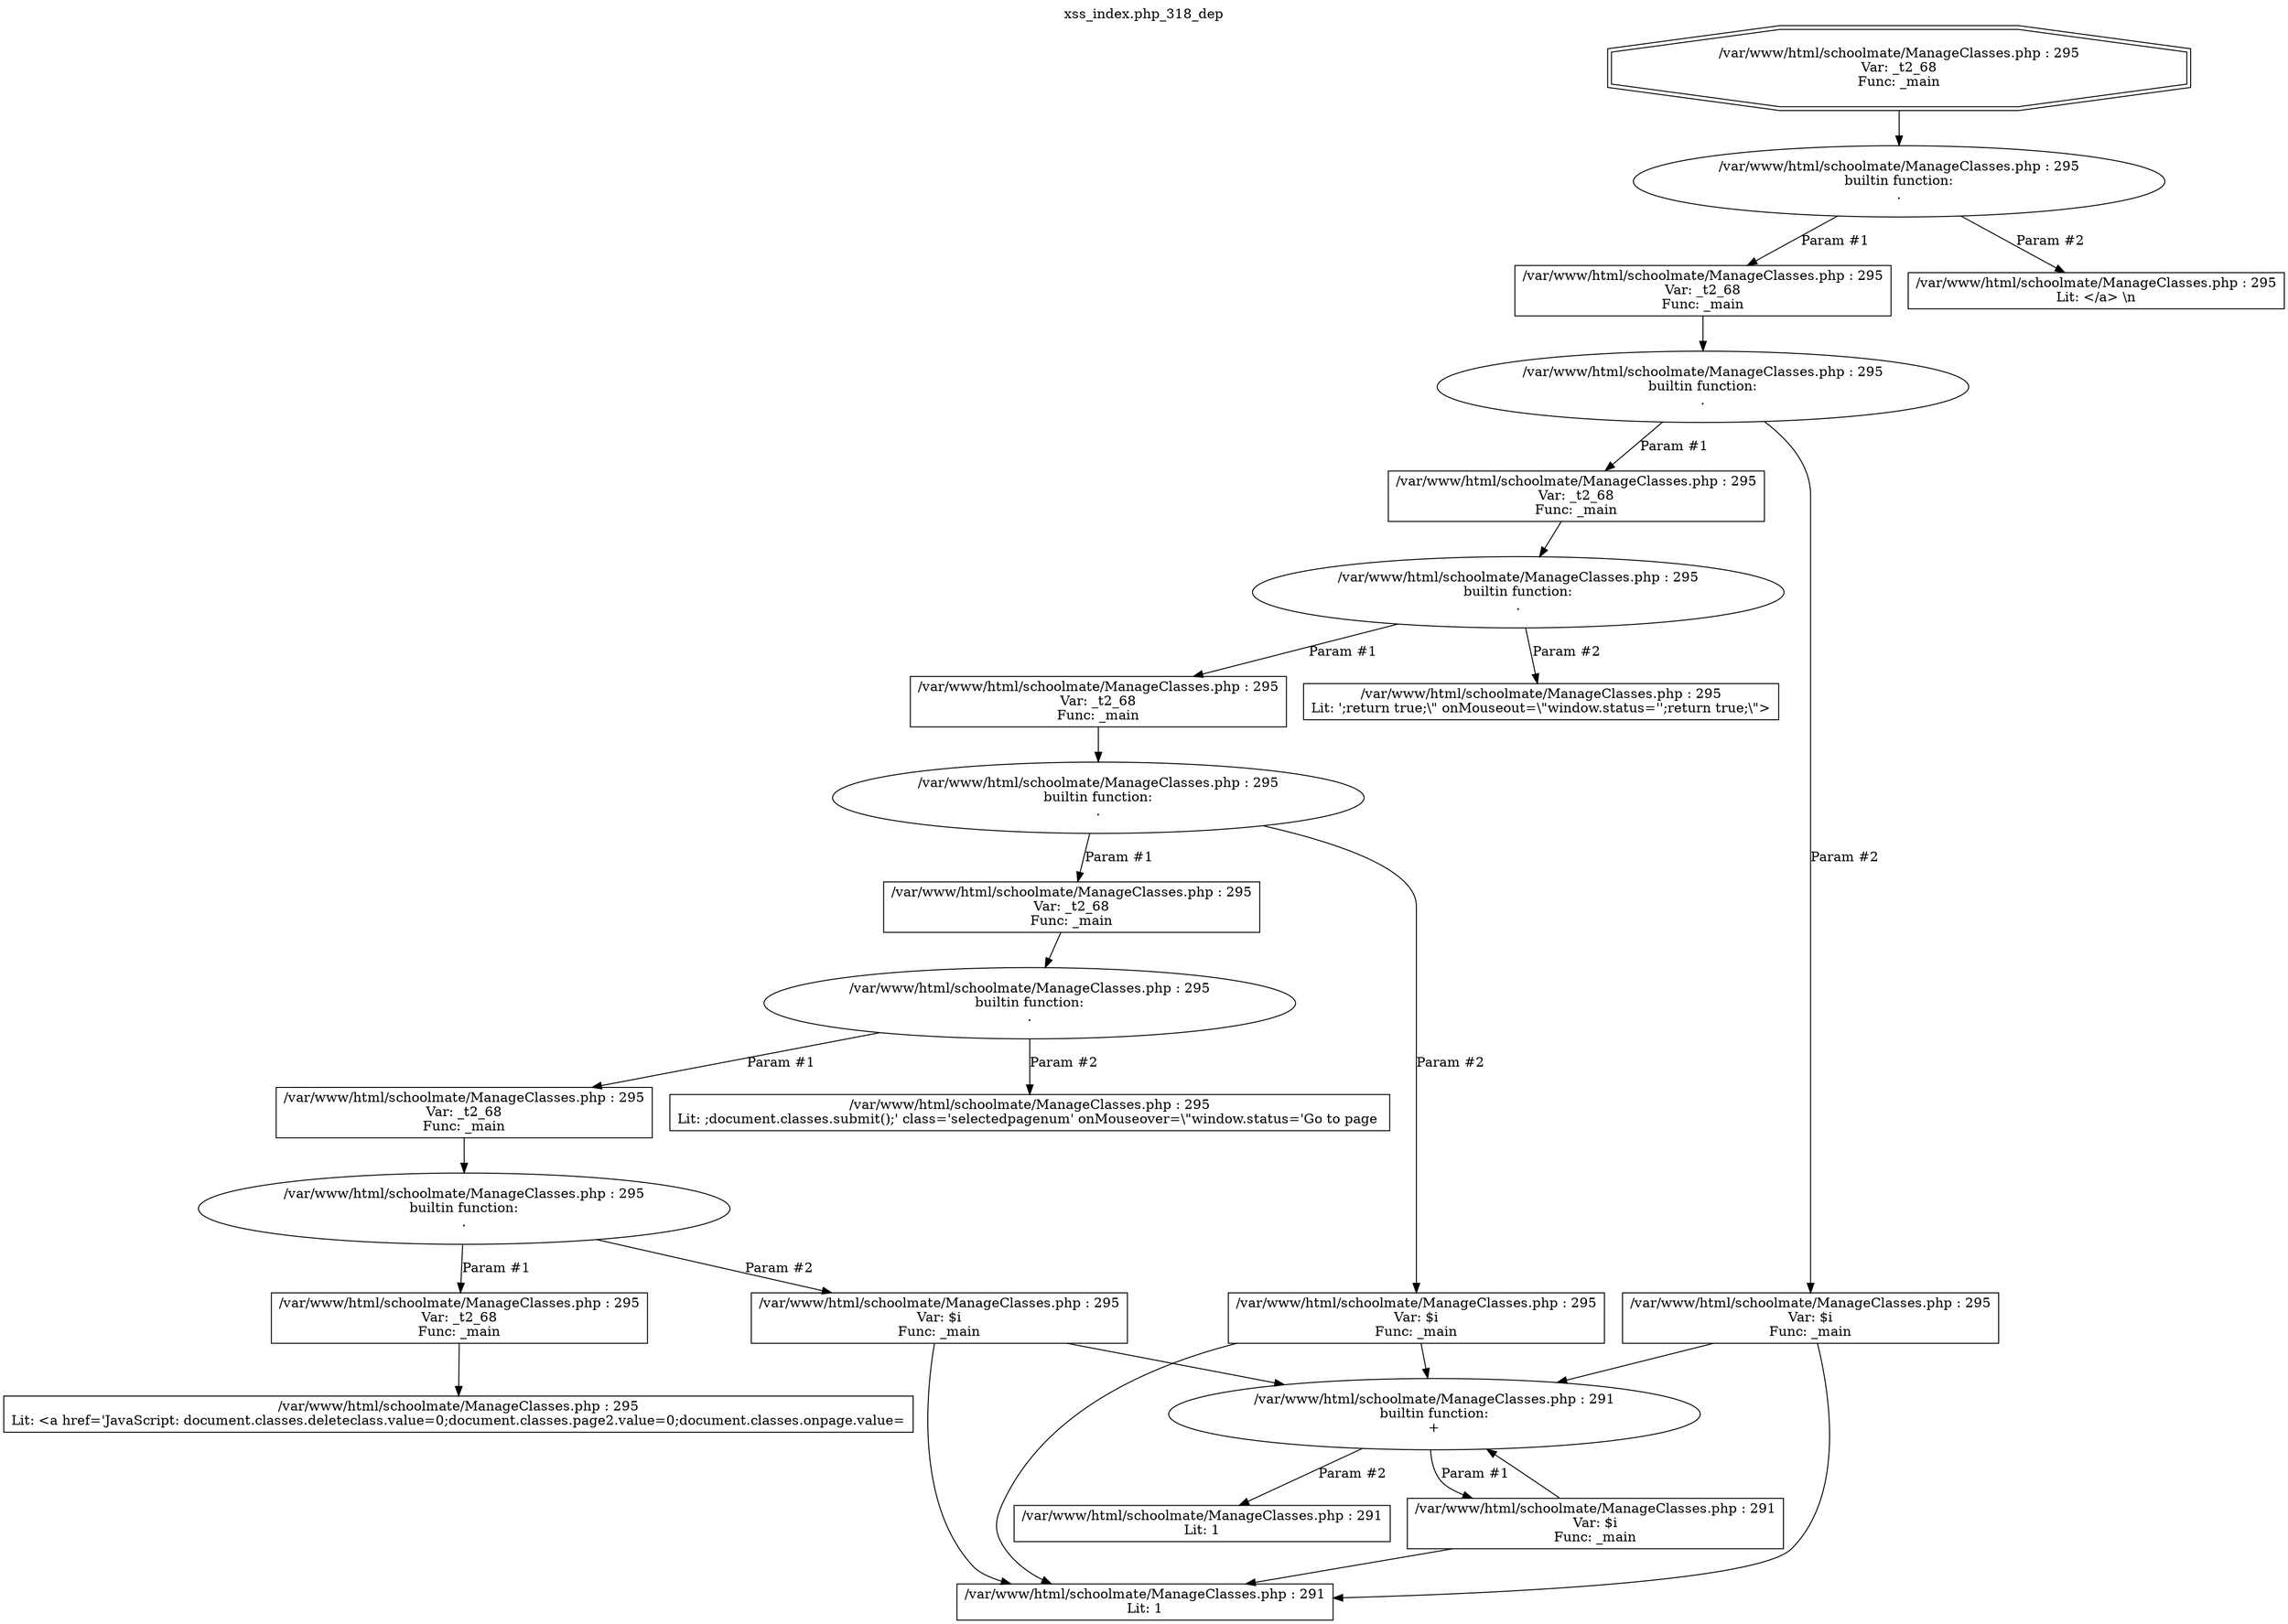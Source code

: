 digraph cfg {
  label="xss_index.php_318_dep";
  labelloc=t;
  n1 [shape=doubleoctagon, label="/var/www/html/schoolmate/ManageClasses.php : 295\nVar: _t2_68\nFunc: _main\n"];
  n2 [shape=ellipse, label="/var/www/html/schoolmate/ManageClasses.php : 295\nbuiltin function:\n.\n"];
  n3 [shape=box, label="/var/www/html/schoolmate/ManageClasses.php : 295\nVar: _t2_68\nFunc: _main\n"];
  n4 [shape=ellipse, label="/var/www/html/schoolmate/ManageClasses.php : 295\nbuiltin function:\n.\n"];
  n5 [shape=box, label="/var/www/html/schoolmate/ManageClasses.php : 295\nVar: _t2_68\nFunc: _main\n"];
  n6 [shape=ellipse, label="/var/www/html/schoolmate/ManageClasses.php : 295\nbuiltin function:\n.\n"];
  n7 [shape=box, label="/var/www/html/schoolmate/ManageClasses.php : 295\nVar: _t2_68\nFunc: _main\n"];
  n8 [shape=ellipse, label="/var/www/html/schoolmate/ManageClasses.php : 295\nbuiltin function:\n.\n"];
  n9 [shape=box, label="/var/www/html/schoolmate/ManageClasses.php : 295\nVar: _t2_68\nFunc: _main\n"];
  n10 [shape=ellipse, label="/var/www/html/schoolmate/ManageClasses.php : 295\nbuiltin function:\n.\n"];
  n11 [shape=box, label="/var/www/html/schoolmate/ManageClasses.php : 295\nVar: _t2_68\nFunc: _main\n"];
  n12 [shape=ellipse, label="/var/www/html/schoolmate/ManageClasses.php : 295\nbuiltin function:\n.\n"];
  n13 [shape=box, label="/var/www/html/schoolmate/ManageClasses.php : 295\nVar: _t2_68\nFunc: _main\n"];
  n14 [shape=box, label="/var/www/html/schoolmate/ManageClasses.php : 295\nLit: <a href='JavaScript: document.classes.deleteclass.value=0;document.classes.page2.value=0;document.classes.onpage.value=\n"];
  n15 [shape=box, label="/var/www/html/schoolmate/ManageClasses.php : 295\nVar: $i\nFunc: _main\n"];
  n16 [shape=box, label="/var/www/html/schoolmate/ManageClasses.php : 291\nLit: 1\n"];
  n17 [shape=ellipse, label="/var/www/html/schoolmate/ManageClasses.php : 291\nbuiltin function:\n+\n"];
  n18 [shape=box, label="/var/www/html/schoolmate/ManageClasses.php : 291\nVar: $i\nFunc: _main\n"];
  n19 [shape=box, label="/var/www/html/schoolmate/ManageClasses.php : 291\nLit: 1\n"];
  n20 [shape=box, label="/var/www/html/schoolmate/ManageClasses.php : 295\nLit: ;document.classes.submit();' class='selectedpagenum' onMouseover=\\\"window.status='Go to page \n"];
  n21 [shape=box, label="/var/www/html/schoolmate/ManageClasses.php : 295\nVar: $i\nFunc: _main\n"];
  n22 [shape=box, label="/var/www/html/schoolmate/ManageClasses.php : 295\nLit: ';return true;\\\" onMouseout=\\\"window.status='';return true;\\\">\n"];
  n23 [shape=box, label="/var/www/html/schoolmate/ManageClasses.php : 295\nVar: $i\nFunc: _main\n"];
  n24 [shape=box, label="/var/www/html/schoolmate/ManageClasses.php : 295\nLit: </a>&nbsp;\\n\n"];
  n1 -> n2;
  n3 -> n4;
  n5 -> n6;
  n7 -> n8;
  n9 -> n10;
  n11 -> n12;
  n13 -> n14;
  n12 -> n13[label="Param #1"];
  n12 -> n15[label="Param #2"];
  n15 -> n16;
  n15 -> n17;
  n18 -> n16;
  n18 -> n17;
  n17 -> n18[label="Param #1"];
  n17 -> n19[label="Param #2"];
  n10 -> n11[label="Param #1"];
  n10 -> n20[label="Param #2"];
  n8 -> n9[label="Param #1"];
  n8 -> n21[label="Param #2"];
  n21 -> n16;
  n21 -> n17;
  n6 -> n7[label="Param #1"];
  n6 -> n22[label="Param #2"];
  n4 -> n5[label="Param #1"];
  n4 -> n23[label="Param #2"];
  n23 -> n16;
  n23 -> n17;
  n2 -> n3[label="Param #1"];
  n2 -> n24[label="Param #2"];
}
